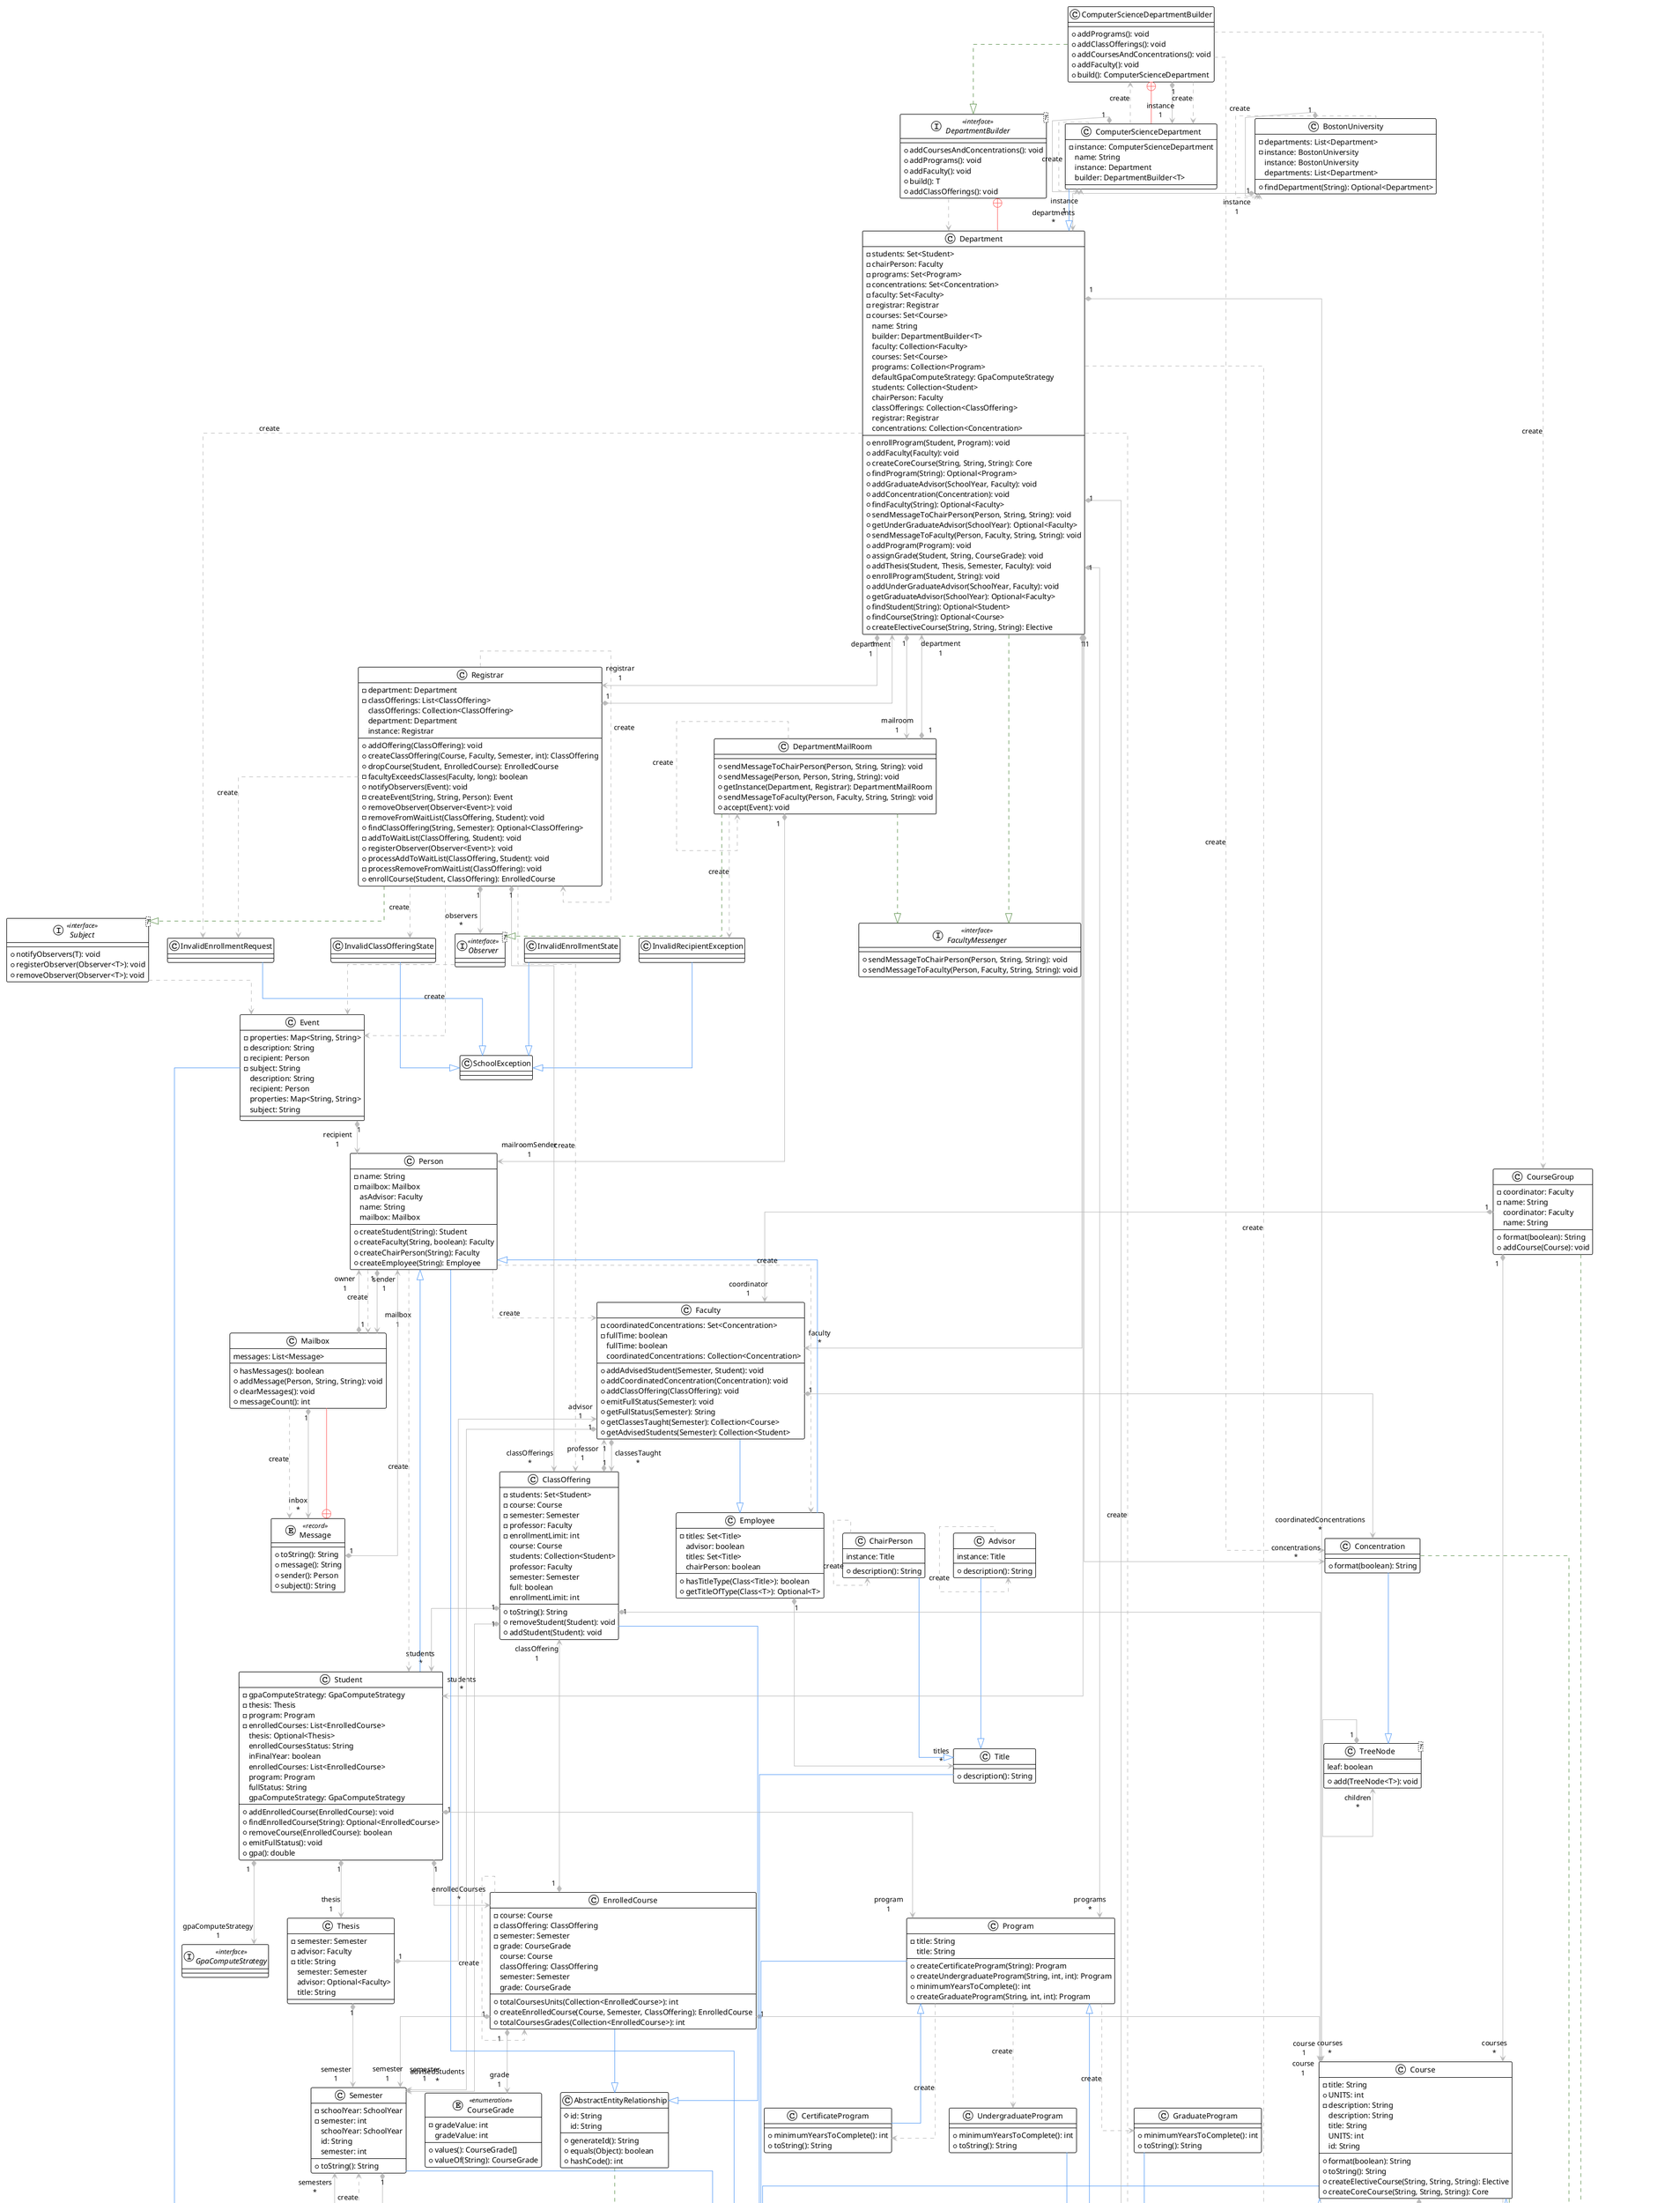 @startuml

!theme plain
top to bottom direction
skinparam linetype ortho

class AbstractEntity {
  # id: String
  + hashCode(): int
  + generateId(): String
  + equals(Object): boolean
   id: String
}
class AbstractEntityRelationship {
  # id: String
  + generateId(): String
  + equals(Object): boolean
  + hashCode(): int
   id: String
}
class Advisor {
  + description(): String
   instance: Title
}
class BostonUniversity {
  - departments: List<Department>
  - instance: BostonUniversity
  + findDepartment(String): Optional<Department>
   instance: BostonUniversity
   departments: List<Department>
}
class CertificateProgram {
  + minimumYearsToComplete(): int
  + toString(): String
}
class ChairPerson {
  + description(): String
   instance: Title
}
class ClassOffering {
  - students: Set<Student>
  - course: Course
  - semester: Semester
  - professor: Faculty
  - enrollmentLimit: int
  + toString(): String
  + removeStudent(Student): void
  + addStudent(Student): void
   course: Course
   students: Collection<Student>
   professor: Faculty
   semester: Semester
   full: boolean
   enrollmentLimit: int
}
class ComputerScienceDepartment {
  - instance: ComputerScienceDepartment
   name: String
   instance: Department
   builder: DepartmentBuilder<T>
}
class ComputerScienceDepartmentBuilder {
  + addPrograms(): void
  + addClassOfferings(): void
  + addCoursesAndConcentrations(): void
  + addFaculty(): void
  + build(): ComputerScienceDepartment
}
class Concentration {
  + format(boolean): String
}
class Core
class Course {
  - title: String
  + UNITS: int
  - description: String
  + format(boolean): String
  + toString(): String
  + createElectiveCourse(String, String, String): Elective
  + createCoreCourse(String, String, String): Core
   description: String
   title: String
   UNITS: int
   id: String
}
enum CourseGrade << enumeration >> {
  - gradeValue: int
  + values(): CourseGrade[]
  + valueOf(String): CourseGrade
   gradeValue: int
}
class CourseGroup {
  - coordinator: Faculty
  - name: String
  + format(boolean): String
  + addCourse(Course): void
   coordinator: Faculty
   name: String
}
class DegreeProgram {
  - totalCoreCourses: int
  - totalElectiveCourses: int
   totalCoreCourses: int
   totalElectiveCourses: int
}
class Department {
  - students: Set<Student>
  - chairPerson: Faculty
  - programs: Set<Program>
  - concentrations: Set<Concentration>
  - faculty: Set<Faculty>
  - registrar: Registrar
  - courses: Set<Course>
  + enrollProgram(Student, Program): void
  + addFaculty(Faculty): void
  + createCoreCourse(String, String, String): Core
  + findProgram(String): Optional<Program>
  + addGraduateAdvisor(SchoolYear, Faculty): void
  + addConcentration(Concentration): void
  + findFaculty(String): Optional<Faculty>
  + sendMessageToChairPerson(Person, String, String): void
  + getUnderGraduateAdvisor(SchoolYear): Optional<Faculty>
  + sendMessageToFaculty(Person, Faculty, String, String): void
  + addProgram(Program): void
  + assignGrade(Student, String, CourseGrade): void
  + addThesis(Student, Thesis, Semester, Faculty): void
  + enrollProgram(Student, String): void
  + addUnderGraduateAdvisor(SchoolYear, Faculty): void
  + getGraduateAdvisor(SchoolYear): Optional<Faculty>
  + findStudent(String): Optional<Student>
  + findCourse(String): Optional<Course>
  + createElectiveCourse(String, String, String): Elective
   name: String
   builder: DepartmentBuilder<T>
   faculty: Collection<Faculty>
   courses: Set<Course>
   programs: Collection<Program>
   defaultGpaComputeStrategy: GpaComputeStrategy
   students: Collection<Student>
   chairPerson: Faculty
   classOfferings: Collection<ClassOffering>
   registrar: Registrar
   concentrations: Collection<Concentration>
}
interface DepartmentBuilder<T> << interface >> {
  + addCoursesAndConcentrations(): void
  + addPrograms(): void
  + addFaculty(): void
  + build(): T
  + addClassOfferings(): void
}
class DepartmentMailRoom {
  + sendMessageToChairPerson(Person, String, String): void
  + sendMessage(Person, Person, String, String): void
  + getInstance(Department, Registrar): DepartmentMailRoom
  + sendMessageToFaculty(Person, Faculty, String, String): void
  + accept(Event): void
}
class Elective
class Employee {
  - titles: Set<Title>
  + hasTitleType(Class<Title>): boolean
  + getTitleOfType(Class<T>): Optional<T>
   advisor: boolean
   titles: Set<Title>
   chairPerson: boolean
}
class EnrolledCourse {
  - course: Course
  - classOffering: ClassOffering
  - semester: Semester
  - grade: CourseGrade
  + totalCoursesUnits(Collection<EnrolledCourse>): int
  + createEnrolledCourse(Course, Semester, ClassOffering): EnrolledCourse
  + totalCoursesGrades(Collection<EnrolledCourse>): int
   course: Course
   classOffering: ClassOffering
   semester: Semester
   grade: CourseGrade
}
interface Entity << interface >> {
   id: String
}
interface EntityRelationship << interface >> {
   id: String
}
class Event {
  - properties: Map<String, String>
  - description: String
  - recipient: Person
  - subject: String
   description: String
   recipient: Person
   properties: Map<String, String>
   subject: String
}
class Faculty {
  - coordinatedConcentrations: Set<Concentration>
  - fullTime: boolean
  + addAdvisedStudent(Semester, Student): void
  + addCoordinatedConcentration(Concentration): void
  + addClassOffering(ClassOffering): void
  + emitFullStatus(Semester): void
  + getFullStatus(Semester): String
  + getClassesTaught(Semester): Collection<Course>
  + getAdvisedStudents(Semester): Collection<Student>
   fullTime: boolean
   coordinatedConcentrations: Collection<Concentration>
}
interface FacultyMessenger << interface >> {
  + sendMessageToChairPerson(Person, String, String): void
  + sendMessageToFaculty(Person, Faculty, String, String): void
}
interface GpaComputeStrategy << interface >>
class GraduateProgram {
  + minimumYearsToComplete(): int
  + toString(): String
}
interface HyperTextMarkupFormatter << interface >> {
  + wrapTag(String, String): String
  + endTag(String): String
  + format(boolean): String
  + startTag(String): String
}
class InvalidClassOfferingState
class InvalidEnrollmentRequest
class InvalidEnrollmentState
class InvalidRecipientException
class Mailbox {
  + hasMessages(): boolean
  + addMessage(Person, String, String): void
  + clearMessages(): void
  + messageCount(): int
   messages: List<Message>
}
entity Message << record >> {
  + toString(): String
  + message(): String
  + sender(): Person
  + subject(): String
}
interface Observer<T> << interface >>
class Person {
  - name: String
  - mailbox: Mailbox
  + createStudent(String): Student
  + createFaculty(String, boolean): Faculty
  + createChairPerson(String): Faculty
  + createEmployee(String): Employee
   asAdvisor: Faculty
   name: String
   mailbox: Mailbox
}
class Program {
  - title: String
  + createCertificateProgram(String): Program
  + createUndergraduateProgram(String, int, int): Program
  + minimumYearsToComplete(): int
  + createGraduateProgram(String, int, int): Program
   title: String
}
class Registrar {
  - department: Department
  - classOfferings: List<ClassOffering>
  + addOffering(ClassOffering): void
  + createClassOffering(Course, Faculty, Semester, int): ClassOffering
  + dropCourse(Student, EnrolledCourse): EnrolledCourse
  - facultyExceedsClasses(Faculty, long): boolean
  + notifyObservers(Event): void
  - createEvent(String, String, Person): Event
  + removeObserver(Observer<Event>): void
  - removeFromWaitList(ClassOffering, Student): void
  + findClassOffering(String, Semester): Optional<ClassOffering>
  - addToWaitList(ClassOffering, Student): void
  + registerObserver(Observer<Event>): void
  + processAddToWaitList(ClassOffering, Student): void
  - processRemoveFromWaitList(ClassOffering): void
  + enrollCourse(Student, ClassOffering): EnrolledCourse
   classOfferings: Collection<ClassOffering>
   department: Department
   instance: Registrar
}
class SchoolException
class SchoolYear {
  - semesters: List<Semester>
  - year: int
  + fromYear(int): SchoolYear
  + getSemester(int): Semester
  + fromCurrentYear(): SchoolYear
  + toString(): String
   year: long
   semesters: List<Semester>
   id: String
}
class Semester {
  - schoolYear: SchoolYear
  - semester: int
  + toString(): String
   schoolYear: SchoolYear
   id: String
   semester: int
}
class Student {
  - gpaComputeStrategy: GpaComputeStrategy
  - thesis: Thesis
  - program: Program
  - enrolledCourses: List<EnrolledCourse>
  + addEnrolledCourse(EnrolledCourse): void
  + findEnrolledCourse(String): Optional<EnrolledCourse>
  + removeCourse(EnrolledCourse): boolean
  + emitFullStatus(): void
  + gpa(): double
   thesis: Optional<Thesis>
   enrolledCoursesStatus: String
   inFinalYear: boolean
   enrolledCourses: List<EnrolledCourse>
   program: Program
   fullStatus: String
   gpaComputeStrategy: GpaComputeStrategy
}
interface Subject<T> << interface >> {
  + notifyObservers(T): void
  + registerObserver(Observer<T>): void
  + removeObserver(Observer<T>): void
}
class Syllabus {
  - description: String
  + createBasicSyllabus(Course): Syllabus
   description: String
}
class Thesis {
  - semester: Semester
  - advisor: Faculty
  - title: String
   semester: Semester
   advisor: Optional<Faculty>
   title: String
}
class Title {
  + description(): String
}
class TreeNode<T> {
  + add(TreeNode<T>): void
   leaf: boolean
}
class UndergraduateProgram {
  + minimumYearsToComplete(): int
  + toString(): String
}

AbstractEntity                    -[#609350,dashed]-^  Entity                           
AbstractEntityRelationship        -[#609350,dashed]-^  EntityRelationship               
Advisor                           -[#bbbbbb,dashed]->  Advisor                          : "«create»"
Advisor                           -[#589df6,plain]-^  Title                            
BostonUniversity                 "1" *-[#bbbbbb,plain]-> "instance\n1" BostonUniversity                 
BostonUniversity                  -[#bbbbbb,dashed]->  BostonUniversity                 : "«create»"
BostonUniversity                 "1" *-[#bbbbbb,plain]-> "departments\n*" Department                       
CertificateProgram                -[#589df6,plain]-^  Program                          
ChairPerson                       -[#bbbbbb,dashed]->  ChairPerson                      : "«create»"
ChairPerson                       -[#589df6,plain]-^  Title                            
ClassOffering                     -[#589df6,plain]-^  AbstractEntityRelationship       
ClassOffering                    "1" *-[#bbbbbb,plain]-> "course\n1" Course                           
ClassOffering                    "1" *-[#bbbbbb,plain]-> "professor\n1" Faculty                          
ClassOffering                    "1" *-[#bbbbbb,plain]-> "semester\n1" Semester                         
ClassOffering                    "1" *-[#bbbbbb,plain]-> "students\n*" Student                          
ComputerScienceDepartment         -[#bbbbbb,dashed]->  ComputerScienceDepartment        : "«create»"
ComputerScienceDepartment        "1" *-[#bbbbbb,plain]-> "instance\n1" ComputerScienceDepartment        
ComputerScienceDepartment         -[#bbbbbb,dashed]->  ComputerScienceDepartmentBuilder : "«create»"
ComputerScienceDepartment         -[#589df6,plain]-^  Department                       
ComputerScienceDepartmentBuilder  +-[#ff6464,plain]-  ComputerScienceDepartment        
ComputerScienceDepartmentBuilder "1" *-[#bbbbbb,plain]-> "instance\n1" ComputerScienceDepartment        
ComputerScienceDepartmentBuilder  -[#bbbbbb,dashed]->  ComputerScienceDepartment        : "«create»"
ComputerScienceDepartmentBuilder  -[#bbbbbb,dashed]->  Concentration                    : "«create»"
ComputerScienceDepartmentBuilder  -[#bbbbbb,dashed]->  CourseGroup                      : "«create»"
ComputerScienceDepartmentBuilder  -[#609350,dashed]-^  DepartmentBuilder                
Concentration                     -[#609350,dashed]-^  HyperTextMarkupFormatter         
Concentration                     -[#589df6,plain]-^  TreeNode                         
Core                              -[#589df6,plain]-^  Course                           
Course                            -[#589df6,plain]-^  AbstractEntity                   
Course                            -[#bbbbbb,dashed]->  Core                             : "«create»"
Course                            -[#bbbbbb,dashed]->  Elective                         : "«create»"
Course                            -[#609350,dashed]-^  HyperTextMarkupFormatter         
Course                           "1" *-[#bbbbbb,plain]-> "syllabus\n1" Syllabus                         
CourseGroup                      "1" *-[#bbbbbb,plain]-> "courses\n*" Course                           
CourseGroup                      "1" *-[#bbbbbb,plain]-> "coordinator\n1" Faculty                          
CourseGroup                       -[#609350,dashed]-^  HyperTextMarkupFormatter         
DegreeProgram                     -[#589df6,plain]-^  Program                          
Department                       "1" *-[#bbbbbb,plain]-> "concentrations\n*" Concentration                    
Department                        -[#bbbbbb,dashed]->  Core                             : "«create»"
Department                       "1" *-[#bbbbbb,plain]-> "courses\n*" Course                           
Department                       "1" *-[#bbbbbb,plain]-> "mailroom\n1" DepartmentMailRoom               
Department                        -[#bbbbbb,dashed]->  Elective                         : "«create»"
Department                       "1" *-[#bbbbbb,plain]-> "faculty\n*" Faculty                          
Department                        -[#609350,dashed]-^  FacultyMessenger                 
Department                        -[#bbbbbb,dashed]->  InvalidEnrollmentRequest         : "«create»"
Department                       "1" *-[#bbbbbb,plain]-> "programs\n*" Program                          
Department                       "1" *-[#bbbbbb,plain]-> "registrar\n1" Registrar                        
Department                       "1" *-[#bbbbbb,plain]-> "graduateAdvisors\n*" SchoolYear                       
Department                       "1" *-[#bbbbbb,plain]-> "students\n*" Student                          
DepartmentBuilder                 -[#bbbbbb,dashed]->  Department                       
DepartmentBuilder                 +-[#ff6464,plain]-  Department                       
DepartmentMailRoom               "1" *-[#bbbbbb,plain]-> "department\n1" Department                       
DepartmentMailRoom                -[#bbbbbb,dashed]->  DepartmentMailRoom               : "«create»"
DepartmentMailRoom                -[#609350,dashed]-^  FacultyMessenger                 
DepartmentMailRoom                -[#bbbbbb,dashed]->  InvalidRecipientException        : "«create»"
DepartmentMailRoom                -[#609350,dashed]-^  Observer                         
DepartmentMailRoom               "1" *-[#bbbbbb,plain]-> "mailroomSender\n1" Person                           
Elective                          -[#589df6,plain]-^  Course                           
Employee                          -[#589df6,plain]-^  Person                           
Employee                         "1" *-[#bbbbbb,plain]-> "titles\n*" Title                            
EnrolledCourse                    -[#589df6,plain]-^  AbstractEntityRelationship       
EnrolledCourse                   "1" *-[#bbbbbb,plain]-> "classOffering\n1" ClassOffering                    
EnrolledCourse                   "1" *-[#bbbbbb,plain]-> "course\n1" Course                           
EnrolledCourse                   "1" *-[#bbbbbb,plain]-> "grade\n1" CourseGrade                      
EnrolledCourse                    -[#bbbbbb,dashed]->  EnrolledCourse                   : "«create»"
EnrolledCourse                   "1" *-[#bbbbbb,plain]-> "semester\n1" Semester                         
Event                             -[#589df6,plain]-^  AbstractEntity                   
Event                            "1" *-[#bbbbbb,plain]-> "recipient\n1" Person                           
Faculty                          "1" *-[#bbbbbb,plain]-> "classesTaught\n*" ClassOffering                    
Faculty                          "1" *-[#bbbbbb,plain]-> "coordinatedConcentrations\n*" Concentration                    
Faculty                           -[#589df6,plain]-^  Employee                         
Faculty                          "1" *-[#bbbbbb,plain]-> "advisedStudents\n*" Semester                         
GraduateProgram                   -[#589df6,plain]-^  DegreeProgram                    
InvalidClassOfferingState         -[#589df6,plain]-^  SchoolException                  
InvalidEnrollmentRequest          -[#589df6,plain]-^  SchoolException                  
InvalidEnrollmentState            -[#589df6,plain]-^  SchoolException                  
InvalidRecipientException         -[#589df6,plain]-^  SchoolException                  
Mailbox                           -[#bbbbbb,dashed]->  Message                          : "«create»"
Mailbox                          "1" *-[#bbbbbb,plain]-> "inbox\n*" Message                          
Mailbox                          "1" *-[#bbbbbb,plain]-> "owner\n1" Person                           
Message                           +-[#ff6464,plain]-  Mailbox                          
Message                          "1" *-[#bbbbbb,plain]-> "sender\n1" Person                           
Observer                          -[#bbbbbb,dashed]->  Event                            
Person                            -[#589df6,plain]-^  AbstractEntity                   
Person                            -[#bbbbbb,dashed]->  Employee                         : "«create»"
Person                            -[#bbbbbb,dashed]->  Faculty                          : "«create»"
Person                            -[#bbbbbb,dashed]->  Mailbox                          : "«create»"
Person                           "1" *-[#bbbbbb,plain]-> "mailbox\n1" Mailbox                          
Person                            -[#bbbbbb,dashed]->  Student                          : "«create»"
Program                           -[#589df6,plain]-^  AbstractEntity                   
Program                           -[#bbbbbb,dashed]->  CertificateProgram               : "«create»"
Program                           -[#bbbbbb,dashed]->  GraduateProgram                  : "«create»"
Program                           -[#bbbbbb,dashed]->  UndergraduateProgram             : "«create»"
Registrar                         -[#bbbbbb,dashed]->  ClassOffering                    : "«create»"
Registrar                        "1" *-[#bbbbbb,plain]-> "classOfferings\n*" ClassOffering                    
Registrar                        "1" *-[#bbbbbb,plain]-> "department\n1" Department                       
Registrar                         -[#bbbbbb,dashed]->  Event                            : "«create»"
Registrar                         -[#bbbbbb,dashed]->  InvalidClassOfferingState        : "«create»"
Registrar                         -[#bbbbbb,dashed]->  InvalidEnrollmentRequest         : "«create»"
Registrar                        "1" *-[#bbbbbb,plain]-> "observers\n*" Observer                         
Registrar                         -[#bbbbbb,dashed]->  Registrar                        : "«create»"
Registrar                         -[#609350,dashed]-^  Subject                          
SchoolYear                        -[#589df6,plain]-^  AbstractEntity                   
SchoolYear                        -[#bbbbbb,dashed]->  SchoolYear                       : "«create»"
SchoolYear                       "1" *-[#bbbbbb,plain]-> "semesters\n*" Semester                         
SchoolYear                        -[#bbbbbb,dashed]->  Semester                         : "«create»"
Semester                          -[#589df6,plain]-^  AbstractEntity                   
Semester                         "1" *-[#bbbbbb,plain]-> "schoolYear\n1" SchoolYear                       
Student                          "1" *-[#bbbbbb,plain]-> "enrolledCourses\n*" EnrolledCourse                   
Student                          "1" *-[#bbbbbb,plain]-> "gpaComputeStrategy\n1" GpaComputeStrategy               
Student                           -[#589df6,plain]-^  Person                           
Student                          "1" *-[#bbbbbb,plain]-> "program\n1" Program                          
Student                          "1" *-[#bbbbbb,plain]-> "thesis\n1" Thesis                           
Subject                           -[#bbbbbb,dashed]->  Event                            
Syllabus                          -[#589df6,plain]-^  AbstractEntity                   
Syllabus                          -[#bbbbbb,dashed]->  Syllabus                         : "«create»"
Thesis                           "1" *-[#bbbbbb,plain]-> "advisor\n1" Faculty                          
Thesis                           "1" *-[#bbbbbb,plain]-> "semester\n1" Semester                         
Title                             -[#589df6,plain]-^  AbstractEntity                   
TreeNode                         "1" *-[#bbbbbb,plain]-> "children\n*" TreeNode                         
UndergraduateProgram              -[#589df6,plain]-^  DegreeProgram                    
@enduml
